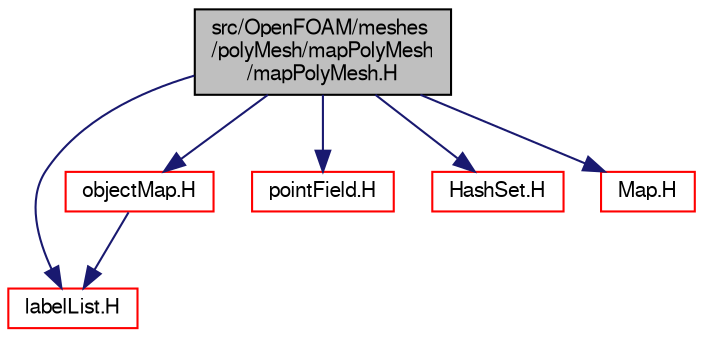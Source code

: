 digraph "src/OpenFOAM/meshes/polyMesh/mapPolyMesh/mapPolyMesh.H"
{
  bgcolor="transparent";
  edge [fontname="FreeSans",fontsize="10",labelfontname="FreeSans",labelfontsize="10"];
  node [fontname="FreeSans",fontsize="10",shape=record];
  Node0 [label="src/OpenFOAM/meshes\l/polyMesh/mapPolyMesh\l/mapPolyMesh.H",height=0.2,width=0.4,color="black", fillcolor="grey75", style="filled", fontcolor="black"];
  Node0 -> Node1 [color="midnightblue",fontsize="10",style="solid",fontname="FreeSans"];
  Node1 [label="labelList.H",height=0.2,width=0.4,color="red",URL="$a12380.html"];
  Node0 -> Node49 [color="midnightblue",fontsize="10",style="solid",fontname="FreeSans"];
  Node49 [label="objectMap.H",height=0.2,width=0.4,color="red",URL="$a11606.html"];
  Node49 -> Node1 [color="midnightblue",fontsize="10",style="solid",fontname="FreeSans"];
  Node0 -> Node69 [color="midnightblue",fontsize="10",style="solid",fontname="FreeSans"];
  Node69 [label="pointField.H",height=0.2,width=0.4,color="red",URL="$a12062.html"];
  Node0 -> Node120 [color="midnightblue",fontsize="10",style="solid",fontname="FreeSans"];
  Node120 [label="HashSet.H",height=0.2,width=0.4,color="red",URL="$a08471.html"];
  Node0 -> Node122 [color="midnightblue",fontsize="10",style="solid",fontname="FreeSans"];
  Node122 [label="Map.H",height=0.2,width=0.4,color="red",URL="$a08489.html"];
}
